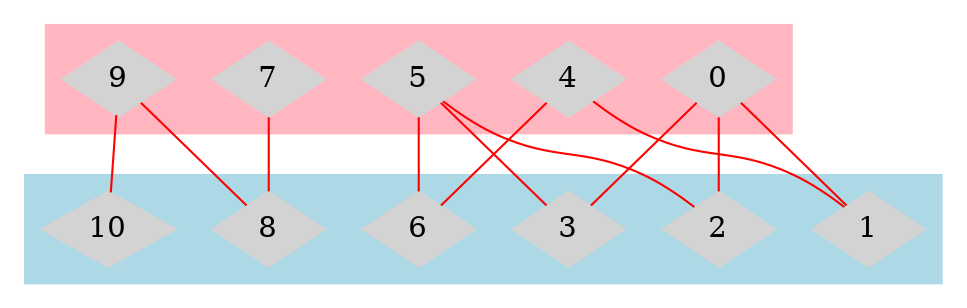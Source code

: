 graph G {
  node [shape=diamond, style=filled, color=lightgrey];
  edge [color=red];
  subgraph cluster_0 {
    style=filled;
    color=lightblue;
    1;
    2;
    3;
    6;
    8;
    10;
  }
  subgraph cluster_1 {
    style=filled;
    color=lightpink;
    0;
    4;
    5;
    7;
    9;
  }
  0 -- 1;
  9 -- 10;
  0 -- 3;
  4 -- 6;
  1 -- 4;
  0 -- 2;
  8 -- 9;
  5 -- 6;
  7 -- 8;
  2 -- 5;
  3 -- 5;
}
